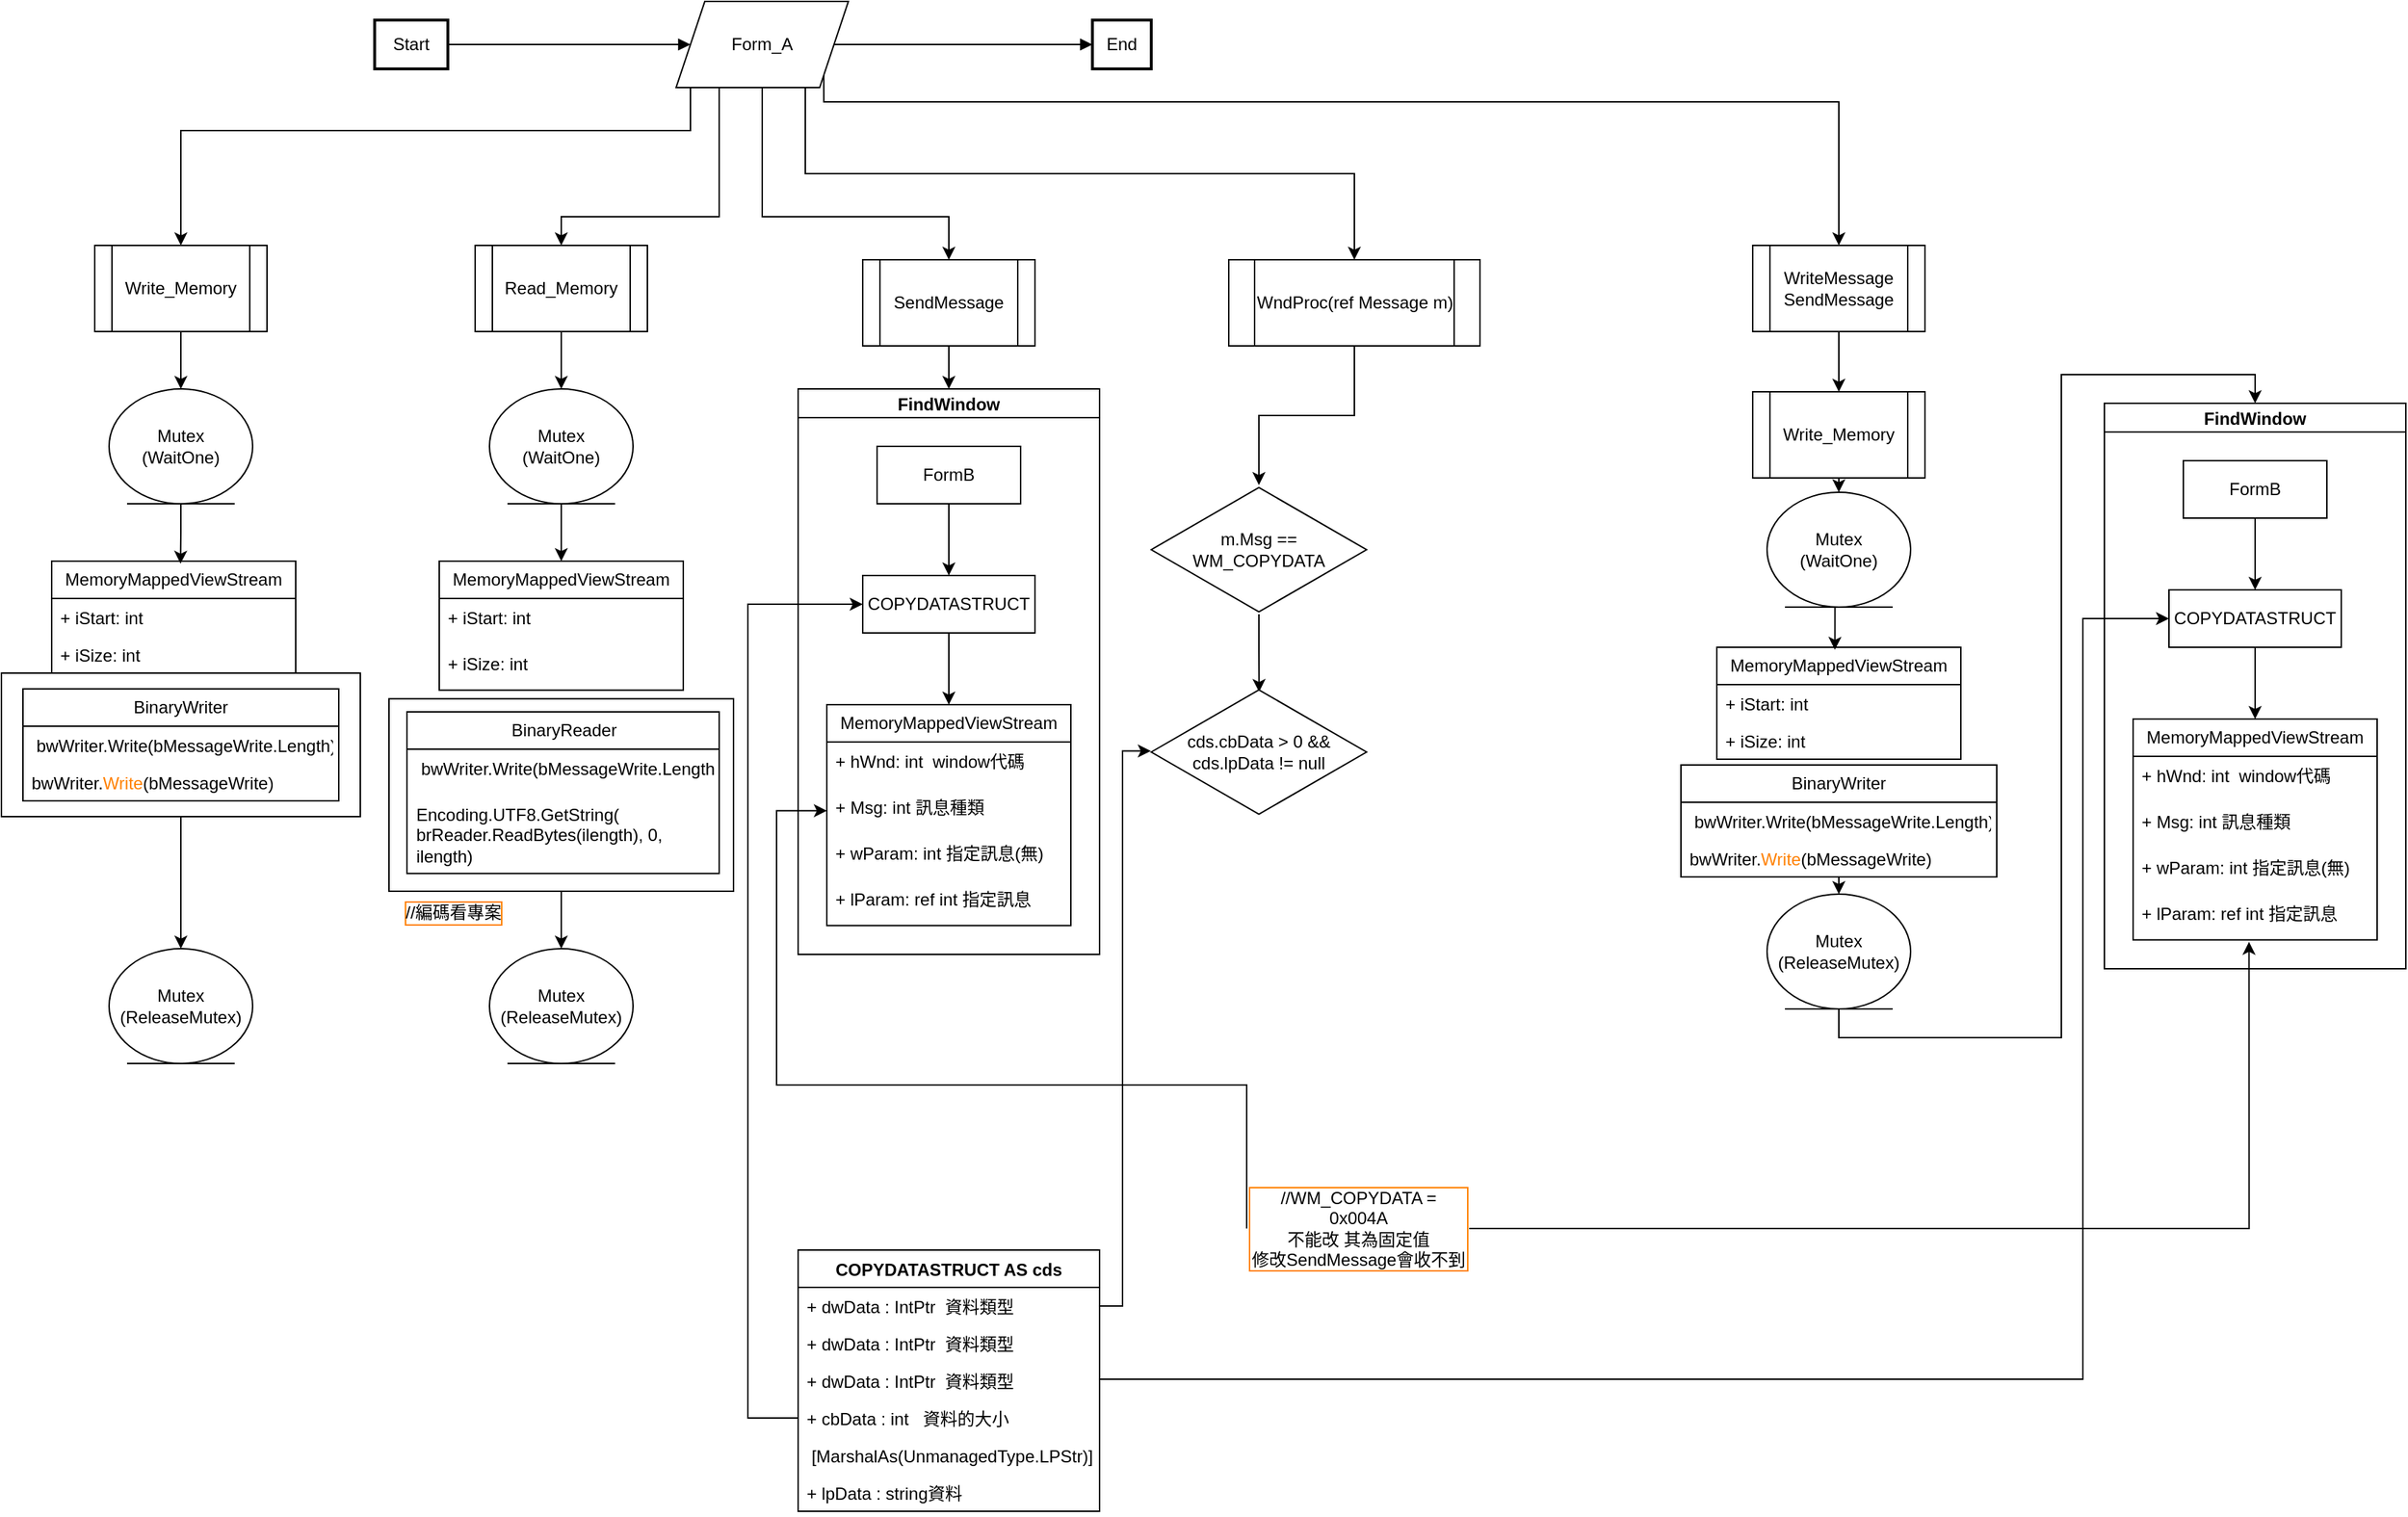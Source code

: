 <mxfile version="21.6.8" type="github">
  <diagram name="第 1 页" id="GzfE-yEDeLufz6VU4njj">
    <mxGraphModel dx="2473" dy="1602" grid="1" gridSize="10" guides="1" tooltips="1" connect="1" arrows="1" fold="1" page="1" pageScale="1" pageWidth="827" pageHeight="1169" math="0" shadow="0">
      <root>
        <mxCell id="0" />
        <mxCell id="1" parent="0" />
        <mxCell id="2" value="Start" style="whiteSpace=wrap;strokeWidth=2;" parent="1" vertex="1">
          <mxGeometry x="-720" y="-597" width="51" height="34" as="geometry" />
        </mxCell>
        <mxCell id="4" value="End" style="whiteSpace=wrap;strokeWidth=2;" parent="1" vertex="1">
          <mxGeometry x="-220" y="-597" width="41" height="34" as="geometry" />
        </mxCell>
        <mxCell id="5" value="" style="curved=1;startArrow=none;endArrow=block;exitX=0.993;exitY=0.5;" parent="1" source="2" target="F0pO8iZFiC6hmlwL7Zcl-8" edge="1">
          <mxGeometry relative="1" as="geometry">
            <Array as="points" />
            <mxPoint x="-540" y="-580" as="targetPoint" />
          </mxGeometry>
        </mxCell>
        <mxCell id="6" value="" style="curved=1;startArrow=none;endArrow=block;entryX=-0.001;entryY=0.5;exitX=1;exitY=0.5;exitDx=0;exitDy=0;" parent="1" source="F0pO8iZFiC6hmlwL7Zcl-8" target="4" edge="1">
          <mxGeometry relative="1" as="geometry">
            <Array as="points" />
            <mxPoint x="-370" y="-580" as="sourcePoint" />
          </mxGeometry>
        </mxCell>
        <mxCell id="F0pO8iZFiC6hmlwL7Zcl-36" style="edgeStyle=orthogonalEdgeStyle;rounded=0;orthogonalLoop=1;jettySize=auto;html=1;exitX=0.5;exitY=1;exitDx=0;exitDy=0;entryX=0.5;entryY=0;entryDx=0;entryDy=0;" parent="1" source="F0pO8iZFiC6hmlwL7Zcl-6" target="F0pO8iZFiC6hmlwL7Zcl-35" edge="1">
          <mxGeometry relative="1" as="geometry" />
        </mxCell>
        <mxCell id="F0pO8iZFiC6hmlwL7Zcl-6" value="Write_Memory" style="shape=process;whiteSpace=wrap;html=1;backgroundOutline=1;" parent="1" vertex="1">
          <mxGeometry x="-915" y="-440" width="120" height="60" as="geometry" />
        </mxCell>
        <mxCell id="F0pO8iZFiC6hmlwL7Zcl-17" style="edgeStyle=orthogonalEdgeStyle;rounded=0;orthogonalLoop=1;jettySize=auto;html=1;entryX=0.5;entryY=0;entryDx=0;entryDy=0;" parent="1" source="F0pO8iZFiC6hmlwL7Zcl-8" target="F0pO8iZFiC6hmlwL7Zcl-6" edge="1">
          <mxGeometry relative="1" as="geometry">
            <mxPoint x="-500" y="-547" as="sourcePoint" />
            <Array as="points">
              <mxPoint x="-500" y="-520" />
              <mxPoint x="-855" y="-520" />
            </Array>
          </mxGeometry>
        </mxCell>
        <mxCell id="F0pO8iZFiC6hmlwL7Zcl-18" style="edgeStyle=orthogonalEdgeStyle;rounded=0;orthogonalLoop=1;jettySize=auto;html=1;exitX=0.25;exitY=1;exitDx=0;exitDy=0;entryX=0.5;entryY=0;entryDx=0;entryDy=0;" parent="1" source="F0pO8iZFiC6hmlwL7Zcl-8" target="F0pO8iZFiC6hmlwL7Zcl-14" edge="1">
          <mxGeometry relative="1" as="geometry">
            <Array as="points">
              <mxPoint x="-480" y="-460" />
              <mxPoint x="-590" y="-460" />
            </Array>
          </mxGeometry>
        </mxCell>
        <mxCell id="OXjSecTWh2fNsdve-tAi-75" style="edgeStyle=orthogonalEdgeStyle;rounded=0;orthogonalLoop=1;jettySize=auto;html=1;exitX=1;exitY=1;exitDx=0;exitDy=0;entryX=0.5;entryY=0;entryDx=0;entryDy=0;" edge="1" parent="1" source="F0pO8iZFiC6hmlwL7Zcl-8" target="F0pO8iZFiC6hmlwL7Zcl-16">
          <mxGeometry relative="1" as="geometry">
            <Array as="points">
              <mxPoint x="-407" y="-540" />
              <mxPoint x="300" y="-540" />
            </Array>
          </mxGeometry>
        </mxCell>
        <mxCell id="OXjSecTWh2fNsdve-tAi-76" style="edgeStyle=orthogonalEdgeStyle;rounded=0;orthogonalLoop=1;jettySize=auto;html=1;exitX=0.75;exitY=1;exitDx=0;exitDy=0;" edge="1" parent="1" source="F0pO8iZFiC6hmlwL7Zcl-8" target="F0pO8iZFiC6hmlwL7Zcl-15">
          <mxGeometry relative="1" as="geometry" />
        </mxCell>
        <mxCell id="OXjSecTWh2fNsdve-tAi-78" style="edgeStyle=orthogonalEdgeStyle;rounded=0;orthogonalLoop=1;jettySize=auto;html=1;exitX=0.5;exitY=1;exitDx=0;exitDy=0;" edge="1" parent="1" source="F0pO8iZFiC6hmlwL7Zcl-8" target="OXjSecTWh2fNsdve-tAi-74">
          <mxGeometry relative="1" as="geometry">
            <Array as="points">
              <mxPoint x="-450" y="-460" />
              <mxPoint x="-320" y="-460" />
            </Array>
          </mxGeometry>
        </mxCell>
        <mxCell id="F0pO8iZFiC6hmlwL7Zcl-8" value="Form_A" style="shape=parallelogram;perimeter=parallelogramPerimeter;whiteSpace=wrap;html=1;fixedSize=1;" parent="1" vertex="1">
          <mxGeometry x="-510" y="-610" width="120" height="60" as="geometry" />
        </mxCell>
        <mxCell id="F0pO8iZFiC6hmlwL7Zcl-88" style="edgeStyle=orthogonalEdgeStyle;rounded=0;orthogonalLoop=1;jettySize=auto;html=1;exitX=0.5;exitY=1;exitDx=0;exitDy=0;entryX=0.5;entryY=0;entryDx=0;entryDy=0;" parent="1" source="F0pO8iZFiC6hmlwL7Zcl-14" target="F0pO8iZFiC6hmlwL7Zcl-78" edge="1">
          <mxGeometry relative="1" as="geometry" />
        </mxCell>
        <mxCell id="F0pO8iZFiC6hmlwL7Zcl-14" value="Read_Memory" style="shape=process;whiteSpace=wrap;html=1;backgroundOutline=1;" parent="1" vertex="1">
          <mxGeometry x="-650" y="-440" width="120" height="60" as="geometry" />
        </mxCell>
        <mxCell id="OXjSecTWh2fNsdve-tAi-80" style="edgeStyle=orthogonalEdgeStyle;rounded=0;orthogonalLoop=1;jettySize=auto;html=1;exitX=0.5;exitY=1;exitDx=0;exitDy=0;" edge="1" parent="1" source="F0pO8iZFiC6hmlwL7Zcl-15" target="OXjSecTWh2fNsdve-tAi-79">
          <mxGeometry relative="1" as="geometry" />
        </mxCell>
        <mxCell id="F0pO8iZFiC6hmlwL7Zcl-15" value="WndProc(ref Message m)" style="shape=process;whiteSpace=wrap;html=1;backgroundOutline=1;" parent="1" vertex="1">
          <mxGeometry x="-125" y="-430" width="175" height="60" as="geometry" />
        </mxCell>
        <mxCell id="OXjSecTWh2fNsdve-tAi-68" style="edgeStyle=orthogonalEdgeStyle;rounded=0;orthogonalLoop=1;jettySize=auto;html=1;exitX=0.5;exitY=1;exitDx=0;exitDy=0;" edge="1" parent="1" source="F0pO8iZFiC6hmlwL7Zcl-16" target="OXjSecTWh2fNsdve-tAi-44">
          <mxGeometry relative="1" as="geometry" />
        </mxCell>
        <mxCell id="F0pO8iZFiC6hmlwL7Zcl-16" value="WriteMessage&lt;br&gt;SendMessage" style="shape=process;whiteSpace=wrap;html=1;backgroundOutline=1;" parent="1" vertex="1">
          <mxGeometry x="240" y="-440" width="120" height="60" as="geometry" />
        </mxCell>
        <mxCell id="F0pO8iZFiC6hmlwL7Zcl-40" style="edgeStyle=orthogonalEdgeStyle;rounded=0;orthogonalLoop=1;jettySize=auto;html=1;exitX=0.5;exitY=1;exitDx=0;exitDy=0;entryX=0.5;entryY=0;entryDx=0;entryDy=0;" parent="1" source="F0pO8iZFiC6hmlwL7Zcl-74" target="F0pO8iZFiC6hmlwL7Zcl-38" edge="1">
          <mxGeometry relative="1" as="geometry">
            <mxPoint x="-760" y="-110" as="sourcePoint" />
          </mxGeometry>
        </mxCell>
        <mxCell id="F0pO8iZFiC6hmlwL7Zcl-37" style="edgeStyle=orthogonalEdgeStyle;rounded=0;orthogonalLoop=1;jettySize=auto;html=1;exitX=0.5;exitY=1;exitDx=0;exitDy=0;entryX=0.528;entryY=0.023;entryDx=0;entryDy=0;entryPerimeter=0;" parent="1" source="F0pO8iZFiC6hmlwL7Zcl-35" target="F0pO8iZFiC6hmlwL7Zcl-60" edge="1">
          <mxGeometry relative="1" as="geometry">
            <mxPoint x="-760" y="-230" as="targetPoint" />
          </mxGeometry>
        </mxCell>
        <mxCell id="F0pO8iZFiC6hmlwL7Zcl-35" value="Mutex&lt;br&gt;(WaitOne)" style="ellipse;shape=umlEntity;whiteSpace=wrap;html=1;" parent="1" vertex="1">
          <mxGeometry x="-905" y="-340" width="100" height="80" as="geometry" />
        </mxCell>
        <mxCell id="F0pO8iZFiC6hmlwL7Zcl-38" value="Mutex&lt;br&gt;(ReleaseMutex)" style="ellipse;shape=umlEntity;whiteSpace=wrap;html=1;" parent="1" vertex="1">
          <mxGeometry x="-905" y="50" width="100" height="80" as="geometry" />
        </mxCell>
        <mxCell id="OXjSecTWh2fNsdve-tAi-26" style="edgeStyle=orthogonalEdgeStyle;rounded=0;orthogonalLoop=1;jettySize=auto;html=1;exitX=0;exitY=0.5;exitDx=0;exitDy=0;entryX=0;entryY=0.5;entryDx=0;entryDy=0;" edge="1" parent="1" source="F0pO8iZFiC6hmlwL7Zcl-44" target="OXjSecTWh2fNsdve-tAi-11">
          <mxGeometry relative="1" as="geometry">
            <Array as="points">
              <mxPoint x="-460" y="377" />
              <mxPoint x="-460" y="-190" />
            </Array>
          </mxGeometry>
        </mxCell>
        <mxCell id="F0pO8iZFiC6hmlwL7Zcl-41" value="COPYDATASTRUCT AS cds" style="swimlane;fontStyle=1;align=center;verticalAlign=top;childLayout=stackLayout;horizontal=1;startSize=26;horizontalStack=0;resizeParent=1;resizeParentMax=0;resizeLast=0;collapsible=1;marginBottom=0;whiteSpace=wrap;html=1;" parent="1" vertex="1">
          <mxGeometry x="-425" y="260" width="210" height="182" as="geometry">
            <mxRectangle x="-420" y="-270" width="150" height="30" as="alternateBounds" />
          </mxGeometry>
        </mxCell>
        <mxCell id="OXjSecTWh2fNsdve-tAi-39" value="+ dwData : IntPtr&amp;nbsp; 資料類型" style="text;strokeColor=none;fillColor=none;align=left;verticalAlign=top;spacingLeft=4;spacingRight=4;overflow=hidden;rotatable=0;points=[[0,0.5],[1,0.5]];portConstraint=eastwest;whiteSpace=wrap;html=1;" vertex="1" parent="F0pO8iZFiC6hmlwL7Zcl-41">
          <mxGeometry y="26" width="210" height="26" as="geometry" />
        </mxCell>
        <mxCell id="OXjSecTWh2fNsdve-tAi-38" value="+ dwData : IntPtr&amp;nbsp; 資料類型" style="text;strokeColor=none;fillColor=none;align=left;verticalAlign=top;spacingLeft=4;spacingRight=4;overflow=hidden;rotatable=0;points=[[0,0.5],[1,0.5]];portConstraint=eastwest;whiteSpace=wrap;html=1;" vertex="1" parent="F0pO8iZFiC6hmlwL7Zcl-41">
          <mxGeometry y="52" width="210" height="26" as="geometry" />
        </mxCell>
        <mxCell id="F0pO8iZFiC6hmlwL7Zcl-42" value="+ dwData : IntPtr&amp;nbsp; 資料類型" style="text;strokeColor=none;fillColor=none;align=left;verticalAlign=top;spacingLeft=4;spacingRight=4;overflow=hidden;rotatable=0;points=[[0,0.5],[1,0.5]];portConstraint=eastwest;whiteSpace=wrap;html=1;" parent="F0pO8iZFiC6hmlwL7Zcl-41" vertex="1">
          <mxGeometry y="78" width="210" height="26" as="geometry" />
        </mxCell>
        <mxCell id="F0pO8iZFiC6hmlwL7Zcl-44" value="+ cbData : int&amp;nbsp; &amp;nbsp;資料的大小" style="text;strokeColor=none;fillColor=none;align=left;verticalAlign=top;spacingLeft=4;spacingRight=4;overflow=hidden;rotatable=0;points=[[0,0.5],[1,0.5]];portConstraint=eastwest;whiteSpace=wrap;html=1;" parent="F0pO8iZFiC6hmlwL7Zcl-41" vertex="1">
          <mxGeometry y="104" width="210" height="26" as="geometry" />
        </mxCell>
        <mxCell id="F0pO8iZFiC6hmlwL7Zcl-55" value="&amp;nbsp;[MarshalAs(UnmanagedType.LPStr)]" style="text;strokeColor=none;fillColor=none;align=left;verticalAlign=top;spacingLeft=4;spacingRight=4;overflow=hidden;rotatable=0;points=[[0,0.5],[1,0.5]];portConstraint=eastwest;whiteSpace=wrap;html=1;" parent="F0pO8iZFiC6hmlwL7Zcl-41" vertex="1">
          <mxGeometry y="130" width="210" height="26" as="geometry" />
        </mxCell>
        <mxCell id="F0pO8iZFiC6hmlwL7Zcl-56" value="+ lpData : string資料" style="text;strokeColor=none;fillColor=none;align=left;verticalAlign=top;spacingLeft=4;spacingRight=4;overflow=hidden;rotatable=0;points=[[0,0.5],[1,0.5]];portConstraint=eastwest;whiteSpace=wrap;html=1;" parent="F0pO8iZFiC6hmlwL7Zcl-41" vertex="1">
          <mxGeometry y="156" width="210" height="26" as="geometry" />
        </mxCell>
        <mxCell id="F0pO8iZFiC6hmlwL7Zcl-75" value="" style="group" parent="1" vertex="1" connectable="0">
          <mxGeometry x="-980" y="-220" width="250" height="178" as="geometry" />
        </mxCell>
        <mxCell id="F0pO8iZFiC6hmlwL7Zcl-74" value="" style="html=1;whiteSpace=wrap;" parent="F0pO8iZFiC6hmlwL7Zcl-75" vertex="1">
          <mxGeometry y="78" width="250" height="100" as="geometry" />
        </mxCell>
        <mxCell id="F0pO8iZFiC6hmlwL7Zcl-60" value="MemoryMappedViewStream" style="swimlane;fontStyle=0;childLayout=stackLayout;horizontal=1;startSize=26;fillColor=none;horizontalStack=0;resizeParent=1;resizeParentMax=0;resizeLast=0;collapsible=1;marginBottom=0;whiteSpace=wrap;html=1;" parent="F0pO8iZFiC6hmlwL7Zcl-75" vertex="1">
          <mxGeometry x="35" width="170" height="78" as="geometry" />
        </mxCell>
        <mxCell id="F0pO8iZFiC6hmlwL7Zcl-61" value="+ iStart: int" style="text;strokeColor=none;fillColor=none;align=left;verticalAlign=top;spacingLeft=4;spacingRight=4;overflow=hidden;rotatable=0;points=[[0,0.5],[1,0.5]];portConstraint=eastwest;whiteSpace=wrap;html=1;" parent="F0pO8iZFiC6hmlwL7Zcl-60" vertex="1">
          <mxGeometry y="26" width="170" height="26" as="geometry" />
        </mxCell>
        <mxCell id="F0pO8iZFiC6hmlwL7Zcl-62" value="+ iSize: int" style="text;strokeColor=none;fillColor=none;align=left;verticalAlign=top;spacingLeft=4;spacingRight=4;overflow=hidden;rotatable=0;points=[[0,0.5],[1,0.5]];portConstraint=eastwest;whiteSpace=wrap;html=1;" parent="F0pO8iZFiC6hmlwL7Zcl-60" vertex="1">
          <mxGeometry y="52" width="170" height="26" as="geometry" />
        </mxCell>
        <mxCell id="F0pO8iZFiC6hmlwL7Zcl-71" value="BinaryWriter" style="swimlane;fontStyle=0;childLayout=stackLayout;horizontal=1;startSize=26;fillColor=none;horizontalStack=0;resizeParent=1;resizeParentMax=0;resizeLast=0;collapsible=1;marginBottom=0;whiteSpace=wrap;html=1;" parent="F0pO8iZFiC6hmlwL7Zcl-75" vertex="1">
          <mxGeometry x="15" y="89" width="220" height="78" as="geometry" />
        </mxCell>
        <mxCell id="F0pO8iZFiC6hmlwL7Zcl-72" value="&amp;nbsp;bwWriter.Write(bMessageWrite.Length)" style="text;strokeColor=none;fillColor=none;align=left;verticalAlign=top;spacingLeft=4;spacingRight=4;overflow=hidden;rotatable=0;points=[[0,0.5],[1,0.5]];portConstraint=eastwest;whiteSpace=wrap;html=1;" parent="F0pO8iZFiC6hmlwL7Zcl-71" vertex="1">
          <mxGeometry y="26" width="220" height="26" as="geometry" />
        </mxCell>
        <mxCell id="F0pO8iZFiC6hmlwL7Zcl-73" value="bwWriter.&lt;font color=&quot;#ff8000&quot;&gt;Write&lt;/font&gt;(bMessageWrite)" style="text;strokeColor=none;fillColor=none;align=left;verticalAlign=top;spacingLeft=4;spacingRight=4;overflow=hidden;rotatable=0;points=[[0,0.5],[1,0.5]];portConstraint=eastwest;whiteSpace=wrap;html=1;" parent="F0pO8iZFiC6hmlwL7Zcl-71" vertex="1">
          <mxGeometry y="52" width="220" height="26" as="geometry" />
        </mxCell>
        <mxCell id="F0pO8iZFiC6hmlwL7Zcl-76" style="edgeStyle=orthogonalEdgeStyle;rounded=0;orthogonalLoop=1;jettySize=auto;html=1;exitX=0.5;exitY=1;exitDx=0;exitDy=0;entryX=0.5;entryY=0;entryDx=0;entryDy=0;" parent="1" source="F0pO8iZFiC6hmlwL7Zcl-81" target="F0pO8iZFiC6hmlwL7Zcl-79" edge="1">
          <mxGeometry relative="1" as="geometry">
            <mxPoint x="-540" y="-110" as="sourcePoint" />
          </mxGeometry>
        </mxCell>
        <mxCell id="F0pO8iZFiC6hmlwL7Zcl-77" style="edgeStyle=orthogonalEdgeStyle;rounded=0;orthogonalLoop=1;jettySize=auto;html=1;exitX=0.5;exitY=1;exitDx=0;exitDy=0;entryX=0.5;entryY=0;entryDx=0;entryDy=0;" parent="1" source="F0pO8iZFiC6hmlwL7Zcl-78" target="F0pO8iZFiC6hmlwL7Zcl-82" edge="1">
          <mxGeometry relative="1" as="geometry">
            <mxPoint x="-540" y="-230" as="targetPoint" />
          </mxGeometry>
        </mxCell>
        <mxCell id="F0pO8iZFiC6hmlwL7Zcl-78" value="Mutex&lt;br&gt;(WaitOne)" style="ellipse;shape=umlEntity;whiteSpace=wrap;html=1;" parent="1" vertex="1">
          <mxGeometry x="-640" y="-340" width="100" height="80" as="geometry" />
        </mxCell>
        <mxCell id="F0pO8iZFiC6hmlwL7Zcl-79" value="Mutex&lt;br&gt;(ReleaseMutex)" style="ellipse;shape=umlEntity;whiteSpace=wrap;html=1;" parent="1" vertex="1">
          <mxGeometry x="-640" y="50" width="100" height="80" as="geometry" />
        </mxCell>
        <mxCell id="F0pO8iZFiC6hmlwL7Zcl-80" value="" style="group" parent="1" vertex="1" connectable="0">
          <mxGeometry x="-710" y="-220" width="330" height="230" as="geometry" />
        </mxCell>
        <mxCell id="F0pO8iZFiC6hmlwL7Zcl-81" value="" style="html=1;whiteSpace=wrap;" parent="F0pO8iZFiC6hmlwL7Zcl-80" vertex="1">
          <mxGeometry y="95.87" width="240" height="134.13" as="geometry" />
        </mxCell>
        <mxCell id="F0pO8iZFiC6hmlwL7Zcl-82" value="MemoryMappedViewStream" style="swimlane;fontStyle=0;childLayout=stackLayout;horizontal=1;startSize=26;fillColor=none;horizontalStack=0;resizeParent=1;resizeParentMax=0;resizeLast=0;collapsible=1;marginBottom=0;whiteSpace=wrap;html=1;" parent="F0pO8iZFiC6hmlwL7Zcl-80" vertex="1">
          <mxGeometry x="35" width="170" height="89.911" as="geometry" />
        </mxCell>
        <mxCell id="F0pO8iZFiC6hmlwL7Zcl-83" value="+ iStart: int" style="text;strokeColor=none;fillColor=none;align=left;verticalAlign=top;spacingLeft=4;spacingRight=4;overflow=hidden;rotatable=0;points=[[0,0.5],[1,0.5]];portConstraint=eastwest;whiteSpace=wrap;html=1;" parent="F0pO8iZFiC6hmlwL7Zcl-82" vertex="1">
          <mxGeometry y="26" width="170" height="31.955" as="geometry" />
        </mxCell>
        <mxCell id="F0pO8iZFiC6hmlwL7Zcl-84" value="+ iSize: int" style="text;strokeColor=none;fillColor=none;align=left;verticalAlign=top;spacingLeft=4;spacingRight=4;overflow=hidden;rotatable=0;points=[[0,0.5],[1,0.5]];portConstraint=eastwest;whiteSpace=wrap;html=1;" parent="F0pO8iZFiC6hmlwL7Zcl-82" vertex="1">
          <mxGeometry y="57.955" width="170" height="31.955" as="geometry" />
        </mxCell>
        <mxCell id="F0pO8iZFiC6hmlwL7Zcl-85" value="BinaryReader" style="swimlane;fontStyle=0;childLayout=stackLayout;horizontal=1;startSize=26;fillColor=none;horizontalStack=0;resizeParent=1;resizeParentMax=0;resizeLast=0;collapsible=1;marginBottom=0;whiteSpace=wrap;html=1;" parent="F0pO8iZFiC6hmlwL7Zcl-80" vertex="1">
          <mxGeometry x="12.5" y="104.99" width="217.5" height="112.615" as="geometry" />
        </mxCell>
        <mxCell id="F0pO8iZFiC6hmlwL7Zcl-86" value="&amp;nbsp;bwWriter.Write(bMessageWrite.Length)" style="text;strokeColor=none;fillColor=none;align=left;verticalAlign=top;spacingLeft=4;spacingRight=4;overflow=hidden;rotatable=0;points=[[0,0.5],[1,0.5]];portConstraint=eastwest;whiteSpace=wrap;html=1;" parent="F0pO8iZFiC6hmlwL7Zcl-85" vertex="1">
          <mxGeometry y="26" width="217.5" height="31.955" as="geometry" />
        </mxCell>
        <mxCell id="F0pO8iZFiC6hmlwL7Zcl-87" value="Encoding.UTF8.GetString(&lt;br&gt;brReader.ReadBytes(ilength), 0, ilength)&amp;nbsp;" style="text;strokeColor=none;fillColor=none;align=left;verticalAlign=top;spacingLeft=4;spacingRight=4;overflow=hidden;rotatable=0;points=[[0,0.5],[1,0.5]];portConstraint=eastwest;whiteSpace=wrap;html=1;" parent="F0pO8iZFiC6hmlwL7Zcl-85" vertex="1">
          <mxGeometry y="57.955" width="217.5" height="54.66" as="geometry" />
        </mxCell>
        <mxCell id="OXjSecTWh2fNsdve-tAi-7" value="//編碼看專案" style="text;html=1;strokeColor=none;fillColor=none;align=center;verticalAlign=middle;whiteSpace=wrap;rounded=0;labelBackgroundColor=none;labelBorderColor=#FF8000;" vertex="1" parent="1">
          <mxGeometry x="-710" y="10" width="90" height="30" as="geometry" />
        </mxCell>
        <mxCell id="OXjSecTWh2fNsdve-tAi-9" value="FindWindow" style="swimlane;startSize=20;horizontal=1;childLayout=flowLayout;flowOrientation=north;resizable=0;interRankCellSpacing=50;containerType=tree;fontSize=12;" vertex="1" parent="1">
          <mxGeometry x="-425" y="-340" width="210" height="394" as="geometry" />
        </mxCell>
        <mxCell id="OXjSecTWh2fNsdve-tAi-10" value="FormB" style="whiteSpace=wrap;html=1;" vertex="1" parent="OXjSecTWh2fNsdve-tAi-9">
          <mxGeometry x="55" y="40" width="100" height="40" as="geometry" />
        </mxCell>
        <mxCell id="OXjSecTWh2fNsdve-tAi-33" style="edgeStyle=orthogonalEdgeStyle;rounded=0;orthogonalLoop=1;jettySize=auto;html=1;exitX=0.5;exitY=1;exitDx=0;exitDy=0;entryX=0.5;entryY=0;entryDx=0;entryDy=0;noEdgeStyle=1;orthogonal=1;" edge="1" parent="OXjSecTWh2fNsdve-tAi-9" source="OXjSecTWh2fNsdve-tAi-11" target="OXjSecTWh2fNsdve-tAi-30">
          <mxGeometry relative="1" as="geometry">
            <Array as="points">
              <mxPoint x="105" y="182" />
              <mxPoint x="105" y="208.0" />
            </Array>
          </mxGeometry>
        </mxCell>
        <mxCell id="OXjSecTWh2fNsdve-tAi-11" value="COPYDATASTRUCT" style="whiteSpace=wrap;html=1;" vertex="1" parent="OXjSecTWh2fNsdve-tAi-9">
          <mxGeometry x="45" y="130" width="120" height="40" as="geometry" />
        </mxCell>
        <mxCell id="OXjSecTWh2fNsdve-tAi-12" value="" style="html=1;rounded=1;curved=0;sourcePerimeterSpacing=0;targetPerimeterSpacing=0;startSize=6;endSize=6;noEdgeStyle=1;orthogonal=1;" edge="1" parent="OXjSecTWh2fNsdve-tAi-9" source="OXjSecTWh2fNsdve-tAi-10" target="OXjSecTWh2fNsdve-tAi-11">
          <mxGeometry relative="1" as="geometry">
            <Array as="points">
              <mxPoint x="105" y="92" />
              <mxPoint x="105" y="118" />
            </Array>
          </mxGeometry>
        </mxCell>
        <mxCell id="OXjSecTWh2fNsdve-tAi-30" value="MemoryMappedViewStream" style="swimlane;fontStyle=0;childLayout=stackLayout;horizontal=1;startSize=26;fillColor=none;horizontalStack=0;resizeParent=1;resizeParentMax=0;resizeLast=0;collapsible=1;marginBottom=0;whiteSpace=wrap;html=1;" vertex="1" parent="OXjSecTWh2fNsdve-tAi-9">
          <mxGeometry x="20" y="220.0" width="170" height="153.821" as="geometry" />
        </mxCell>
        <mxCell id="OXjSecTWh2fNsdve-tAi-31" value="+ hWnd: int&amp;nbsp; window代碼" style="text;strokeColor=none;fillColor=none;align=left;verticalAlign=top;spacingLeft=4;spacingRight=4;overflow=hidden;rotatable=0;points=[[0,0.5],[1,0.5]];portConstraint=eastwest;whiteSpace=wrap;html=1;" vertex="1" parent="OXjSecTWh2fNsdve-tAi-30">
          <mxGeometry y="26" width="170" height="31.955" as="geometry" />
        </mxCell>
        <mxCell id="OXjSecTWh2fNsdve-tAi-32" value="+ Msg: int 訊息種類" style="text;strokeColor=none;fillColor=none;align=left;verticalAlign=top;spacingLeft=4;spacingRight=4;overflow=hidden;rotatable=0;points=[[0,0.5],[1,0.5]];portConstraint=eastwest;whiteSpace=wrap;html=1;" vertex="1" parent="OXjSecTWh2fNsdve-tAi-30">
          <mxGeometry y="57.955" width="170" height="31.955" as="geometry" />
        </mxCell>
        <mxCell id="OXjSecTWh2fNsdve-tAi-34" value="+ wParam: int 指定訊息(無)" style="text;strokeColor=none;fillColor=none;align=left;verticalAlign=top;spacingLeft=4;spacingRight=4;overflow=hidden;rotatable=0;points=[[0,0.5],[1,0.5]];portConstraint=eastwest;whiteSpace=wrap;html=1;" vertex="1" parent="OXjSecTWh2fNsdve-tAi-30">
          <mxGeometry y="89.911" width="170" height="31.955" as="geometry" />
        </mxCell>
        <mxCell id="OXjSecTWh2fNsdve-tAi-36" value="+ lParam: ref int 指定訊息" style="text;strokeColor=none;fillColor=none;align=left;verticalAlign=top;spacingLeft=4;spacingRight=4;overflow=hidden;rotatable=0;points=[[0,0.5],[1,0.5]];portConstraint=eastwest;whiteSpace=wrap;html=1;" vertex="1" parent="OXjSecTWh2fNsdve-tAi-30">
          <mxGeometry y="121.866" width="170" height="31.955" as="geometry" />
        </mxCell>
        <mxCell id="OXjSecTWh2fNsdve-tAi-37" style="edgeStyle=orthogonalEdgeStyle;rounded=0;orthogonalLoop=1;jettySize=auto;html=1;exitX=0;exitY=0.5;exitDx=0;exitDy=0;entryX=0;entryY=0.5;entryDx=0;entryDy=0;" edge="1" parent="1" source="OXjSecTWh2fNsdve-tAi-28" target="OXjSecTWh2fNsdve-tAi-32">
          <mxGeometry relative="1" as="geometry">
            <Array as="points">
              <mxPoint x="-113" y="145" />
              <mxPoint x="-440" y="145" />
              <mxPoint x="-440" y="-46" />
            </Array>
          </mxGeometry>
        </mxCell>
        <mxCell id="OXjSecTWh2fNsdve-tAi-72" style="edgeStyle=orthogonalEdgeStyle;rounded=0;orthogonalLoop=1;jettySize=auto;html=1;exitX=1;exitY=0.5;exitDx=0;exitDy=0;entryX=0.475;entryY=1.044;entryDx=0;entryDy=0;entryPerimeter=0;" edge="1" parent="1" source="OXjSecTWh2fNsdve-tAi-28" target="OXjSecTWh2fNsdve-tAi-66">
          <mxGeometry relative="1" as="geometry">
            <Array as="points">
              <mxPoint x="586" y="245" />
            </Array>
          </mxGeometry>
        </mxCell>
        <mxCell id="OXjSecTWh2fNsdve-tAi-28" value="//WM_COPYDATA = 0x004A&lt;br&gt;不能改 其為固定值&lt;br&gt;修改SendMessage會收不到" style="text;html=1;strokeColor=none;fillColor=none;align=center;verticalAlign=middle;whiteSpace=wrap;rounded=0;labelBorderColor=#FF8000;" vertex="1" parent="1">
          <mxGeometry x="-112.5" y="200" width="155" height="90" as="geometry" />
        </mxCell>
        <mxCell id="OXjSecTWh2fNsdve-tAi-43" style="edgeStyle=orthogonalEdgeStyle;rounded=0;orthogonalLoop=1;jettySize=auto;html=1;exitX=0.5;exitY=1;exitDx=0;exitDy=0;entryX=0.5;entryY=0;entryDx=0;entryDy=0;" edge="1" parent="1" source="OXjSecTWh2fNsdve-tAi-44" target="OXjSecTWh2fNsdve-tAi-47">
          <mxGeometry relative="1" as="geometry" />
        </mxCell>
        <mxCell id="OXjSecTWh2fNsdve-tAi-44" value="Write_Memory" style="shape=process;whiteSpace=wrap;html=1;backgroundOutline=1;" vertex="1" parent="1">
          <mxGeometry x="240" y="-338" width="120" height="60" as="geometry" />
        </mxCell>
        <mxCell id="OXjSecTWh2fNsdve-tAi-45" style="edgeStyle=orthogonalEdgeStyle;rounded=0;orthogonalLoop=1;jettySize=auto;html=1;exitX=0.5;exitY=1;exitDx=0;exitDy=0;entryX=0.5;entryY=0;entryDx=0;entryDy=0;" edge="1" parent="1" target="OXjSecTWh2fNsdve-tAi-48">
          <mxGeometry relative="1" as="geometry">
            <mxPoint x="300" as="sourcePoint" />
          </mxGeometry>
        </mxCell>
        <mxCell id="OXjSecTWh2fNsdve-tAi-46" style="edgeStyle=orthogonalEdgeStyle;rounded=0;orthogonalLoop=1;jettySize=auto;html=1;exitX=0.5;exitY=1;exitDx=0;exitDy=0;entryX=0.528;entryY=0.023;entryDx=0;entryDy=0;entryPerimeter=0;" edge="1" parent="1" source="OXjSecTWh2fNsdve-tAi-47">
          <mxGeometry relative="1" as="geometry">
            <mxPoint x="297.26" y="-158.206" as="targetPoint" />
          </mxGeometry>
        </mxCell>
        <mxCell id="OXjSecTWh2fNsdve-tAi-47" value="Mutex&lt;br&gt;(WaitOne)" style="ellipse;shape=umlEntity;whiteSpace=wrap;html=1;" vertex="1" parent="1">
          <mxGeometry x="250" y="-268" width="100" height="80" as="geometry" />
        </mxCell>
        <mxCell id="OXjSecTWh2fNsdve-tAi-67" style="edgeStyle=orthogonalEdgeStyle;rounded=0;orthogonalLoop=1;jettySize=auto;html=1;exitX=0.5;exitY=1;exitDx=0;exitDy=0;entryX=0.5;entryY=0;entryDx=0;entryDy=0;" edge="1" parent="1" source="OXjSecTWh2fNsdve-tAi-48" target="OXjSecTWh2fNsdve-tAi-57">
          <mxGeometry relative="1" as="geometry">
            <Array as="points">
              <mxPoint x="300" y="112" />
              <mxPoint x="455" y="112" />
              <mxPoint x="455" y="-350" />
              <mxPoint x="590" y="-350" />
            </Array>
          </mxGeometry>
        </mxCell>
        <mxCell id="OXjSecTWh2fNsdve-tAi-48" value="Mutex&lt;br&gt;(ReleaseMutex)" style="ellipse;shape=umlEntity;whiteSpace=wrap;html=1;" vertex="1" parent="1">
          <mxGeometry x="250" y="12" width="100" height="80" as="geometry" />
        </mxCell>
        <mxCell id="OXjSecTWh2fNsdve-tAi-57" value="FindWindow" style="swimlane;startSize=20;horizontal=1;childLayout=flowLayout;flowOrientation=north;resizable=0;interRankCellSpacing=50;containerType=tree;fontSize=12;" vertex="1" parent="1">
          <mxGeometry x="485" y="-330" width="210" height="394" as="geometry" />
        </mxCell>
        <mxCell id="OXjSecTWh2fNsdve-tAi-58" value="FormB" style="whiteSpace=wrap;html=1;" vertex="1" parent="OXjSecTWh2fNsdve-tAi-57">
          <mxGeometry x="55" y="40" width="100" height="40" as="geometry" />
        </mxCell>
        <mxCell id="OXjSecTWh2fNsdve-tAi-59" style="edgeStyle=orthogonalEdgeStyle;rounded=0;orthogonalLoop=1;jettySize=auto;html=1;exitX=0.5;exitY=1;exitDx=0;exitDy=0;entryX=0.5;entryY=0;entryDx=0;entryDy=0;noEdgeStyle=1;orthogonal=1;" edge="1" parent="OXjSecTWh2fNsdve-tAi-57" source="OXjSecTWh2fNsdve-tAi-60" target="OXjSecTWh2fNsdve-tAi-62">
          <mxGeometry relative="1" as="geometry">
            <Array as="points">
              <mxPoint x="105" y="182" />
              <mxPoint x="105" y="208.0" />
            </Array>
          </mxGeometry>
        </mxCell>
        <mxCell id="OXjSecTWh2fNsdve-tAi-60" value="COPYDATASTRUCT" style="whiteSpace=wrap;html=1;" vertex="1" parent="OXjSecTWh2fNsdve-tAi-57">
          <mxGeometry x="45" y="130" width="120" height="40" as="geometry" />
        </mxCell>
        <mxCell id="OXjSecTWh2fNsdve-tAi-61" value="" style="html=1;rounded=1;curved=0;sourcePerimeterSpacing=0;targetPerimeterSpacing=0;startSize=6;endSize=6;noEdgeStyle=1;orthogonal=1;" edge="1" parent="OXjSecTWh2fNsdve-tAi-57" source="OXjSecTWh2fNsdve-tAi-58" target="OXjSecTWh2fNsdve-tAi-60">
          <mxGeometry relative="1" as="geometry">
            <Array as="points">
              <mxPoint x="105" y="92" />
              <mxPoint x="105" y="118" />
            </Array>
          </mxGeometry>
        </mxCell>
        <mxCell id="OXjSecTWh2fNsdve-tAi-62" value="MemoryMappedViewStream" style="swimlane;fontStyle=0;childLayout=stackLayout;horizontal=1;startSize=26;fillColor=none;horizontalStack=0;resizeParent=1;resizeParentMax=0;resizeLast=0;collapsible=1;marginBottom=0;whiteSpace=wrap;html=1;" vertex="1" parent="OXjSecTWh2fNsdve-tAi-57">
          <mxGeometry x="20" y="220.0" width="170" height="153.821" as="geometry" />
        </mxCell>
        <mxCell id="OXjSecTWh2fNsdve-tAi-63" value="+ hWnd: int&amp;nbsp; window代碼" style="text;strokeColor=none;fillColor=none;align=left;verticalAlign=top;spacingLeft=4;spacingRight=4;overflow=hidden;rotatable=0;points=[[0,0.5],[1,0.5]];portConstraint=eastwest;whiteSpace=wrap;html=1;" vertex="1" parent="OXjSecTWh2fNsdve-tAi-62">
          <mxGeometry y="26" width="170" height="31.955" as="geometry" />
        </mxCell>
        <mxCell id="OXjSecTWh2fNsdve-tAi-64" value="+ Msg: int 訊息種類" style="text;strokeColor=none;fillColor=none;align=left;verticalAlign=top;spacingLeft=4;spacingRight=4;overflow=hidden;rotatable=0;points=[[0,0.5],[1,0.5]];portConstraint=eastwest;whiteSpace=wrap;html=1;" vertex="1" parent="OXjSecTWh2fNsdve-tAi-62">
          <mxGeometry y="57.955" width="170" height="31.955" as="geometry" />
        </mxCell>
        <mxCell id="OXjSecTWh2fNsdve-tAi-65" value="+ wParam: int 指定訊息(無)" style="text;strokeColor=none;fillColor=none;align=left;verticalAlign=top;spacingLeft=4;spacingRight=4;overflow=hidden;rotatable=0;points=[[0,0.5],[1,0.5]];portConstraint=eastwest;whiteSpace=wrap;html=1;" vertex="1" parent="OXjSecTWh2fNsdve-tAi-62">
          <mxGeometry y="89.911" width="170" height="31.955" as="geometry" />
        </mxCell>
        <mxCell id="OXjSecTWh2fNsdve-tAi-66" value="+ lParam: ref int 指定訊息" style="text;strokeColor=none;fillColor=none;align=left;verticalAlign=top;spacingLeft=4;spacingRight=4;overflow=hidden;rotatable=0;points=[[0,0.5],[1,0.5]];portConstraint=eastwest;whiteSpace=wrap;html=1;" vertex="1" parent="OXjSecTWh2fNsdve-tAi-62">
          <mxGeometry y="121.866" width="170" height="31.955" as="geometry" />
        </mxCell>
        <mxCell id="OXjSecTWh2fNsdve-tAi-69" style="edgeStyle=orthogonalEdgeStyle;rounded=0;orthogonalLoop=1;jettySize=auto;html=1;exitX=1;exitY=0.5;exitDx=0;exitDy=0;entryX=0;entryY=0.5;entryDx=0;entryDy=0;" edge="1" parent="1" source="F0pO8iZFiC6hmlwL7Zcl-42" target="OXjSecTWh2fNsdve-tAi-60">
          <mxGeometry relative="1" as="geometry">
            <Array as="points">
              <mxPoint x="-215" y="350" />
              <mxPoint x="470" y="350" />
              <mxPoint x="470" y="-180" />
            </Array>
          </mxGeometry>
        </mxCell>
        <mxCell id="OXjSecTWh2fNsdve-tAi-77" style="edgeStyle=orthogonalEdgeStyle;rounded=0;orthogonalLoop=1;jettySize=auto;html=1;exitX=0.5;exitY=1;exitDx=0;exitDy=0;entryX=0.5;entryY=0;entryDx=0;entryDy=0;" edge="1" parent="1" source="OXjSecTWh2fNsdve-tAi-74" target="OXjSecTWh2fNsdve-tAi-9">
          <mxGeometry relative="1" as="geometry" />
        </mxCell>
        <mxCell id="OXjSecTWh2fNsdve-tAi-74" value="SendMessage" style="shape=process;whiteSpace=wrap;html=1;backgroundOutline=1;" vertex="1" parent="1">
          <mxGeometry x="-380" y="-430" width="120" height="60" as="geometry" />
        </mxCell>
        <mxCell id="OXjSecTWh2fNsdve-tAi-98" style="edgeStyle=orthogonalEdgeStyle;rounded=0;orthogonalLoop=1;jettySize=auto;html=1;entryX=0.501;entryY=0.035;entryDx=0;entryDy=0;entryPerimeter=0;" edge="1" parent="1" source="OXjSecTWh2fNsdve-tAi-79" target="OXjSecTWh2fNsdve-tAi-96">
          <mxGeometry relative="1" as="geometry" />
        </mxCell>
        <mxCell id="OXjSecTWh2fNsdve-tAi-79" value="m.Msg == WM_COPYDATA" style="html=1;whiteSpace=wrap;aspect=fixed;shape=isoRectangle;" vertex="1" parent="1">
          <mxGeometry x="-179" y="-273" width="150" height="90" as="geometry" />
        </mxCell>
        <mxCell id="OXjSecTWh2fNsdve-tAi-90" value="MemoryMappedViewStream" style="swimlane;fontStyle=0;childLayout=stackLayout;horizontal=1;startSize=26;fillColor=none;horizontalStack=0;resizeParent=1;resizeParentMax=0;resizeLast=0;collapsible=1;marginBottom=0;whiteSpace=wrap;html=1;" vertex="1" parent="1">
          <mxGeometry x="215" y="-160" width="170" height="78" as="geometry" />
        </mxCell>
        <mxCell id="OXjSecTWh2fNsdve-tAi-91" value="+ iStart: int" style="text;strokeColor=none;fillColor=none;align=left;verticalAlign=top;spacingLeft=4;spacingRight=4;overflow=hidden;rotatable=0;points=[[0,0.5],[1,0.5]];portConstraint=eastwest;whiteSpace=wrap;html=1;" vertex="1" parent="OXjSecTWh2fNsdve-tAi-90">
          <mxGeometry y="26" width="170" height="26" as="geometry" />
        </mxCell>
        <mxCell id="OXjSecTWh2fNsdve-tAi-92" value="+ iSize: int" style="text;strokeColor=none;fillColor=none;align=left;verticalAlign=top;spacingLeft=4;spacingRight=4;overflow=hidden;rotatable=0;points=[[0,0.5],[1,0.5]];portConstraint=eastwest;whiteSpace=wrap;html=1;" vertex="1" parent="OXjSecTWh2fNsdve-tAi-90">
          <mxGeometry y="52" width="170" height="26" as="geometry" />
        </mxCell>
        <mxCell id="OXjSecTWh2fNsdve-tAi-93" value="BinaryWriter" style="swimlane;fontStyle=0;childLayout=stackLayout;horizontal=1;startSize=26;fillColor=none;horizontalStack=0;resizeParent=1;resizeParentMax=0;resizeLast=0;collapsible=1;marginBottom=0;whiteSpace=wrap;html=1;" vertex="1" parent="1">
          <mxGeometry x="190" y="-78" width="220" height="78" as="geometry" />
        </mxCell>
        <mxCell id="OXjSecTWh2fNsdve-tAi-94" value="&amp;nbsp;bwWriter.Write(bMessageWrite.Length)" style="text;strokeColor=none;fillColor=none;align=left;verticalAlign=top;spacingLeft=4;spacingRight=4;overflow=hidden;rotatable=0;points=[[0,0.5],[1,0.5]];portConstraint=eastwest;whiteSpace=wrap;html=1;" vertex="1" parent="OXjSecTWh2fNsdve-tAi-93">
          <mxGeometry y="26" width="220" height="26" as="geometry" />
        </mxCell>
        <mxCell id="OXjSecTWh2fNsdve-tAi-95" value="bwWriter.&lt;font color=&quot;#ff8000&quot;&gt;Write&lt;/font&gt;(bMessageWrite)" style="text;strokeColor=none;fillColor=none;align=left;verticalAlign=top;spacingLeft=4;spacingRight=4;overflow=hidden;rotatable=0;points=[[0,0.5],[1,0.5]];portConstraint=eastwest;whiteSpace=wrap;html=1;" vertex="1" parent="OXjSecTWh2fNsdve-tAi-93">
          <mxGeometry y="52" width="220" height="26" as="geometry" />
        </mxCell>
        <mxCell id="OXjSecTWh2fNsdve-tAi-96" value="cds.cbData &amp;gt; 0 &amp;amp;&amp;amp; cds.lpData != null" style="html=1;whiteSpace=wrap;aspect=fixed;shape=isoRectangle;" vertex="1" parent="1">
          <mxGeometry x="-179" y="-132" width="150" height="90" as="geometry" />
        </mxCell>
        <mxCell id="OXjSecTWh2fNsdve-tAi-99" style="edgeStyle=orthogonalEdgeStyle;rounded=0;orthogonalLoop=1;jettySize=auto;html=1;entryX=-0.002;entryY=0.492;entryDx=0;entryDy=0;entryPerimeter=0;" edge="1" parent="1" source="OXjSecTWh2fNsdve-tAi-39" target="OXjSecTWh2fNsdve-tAi-96">
          <mxGeometry relative="1" as="geometry">
            <Array as="points">
              <mxPoint x="-199" y="299" />
              <mxPoint x="-199" y="-88" />
            </Array>
          </mxGeometry>
        </mxCell>
      </root>
    </mxGraphModel>
  </diagram>
</mxfile>
